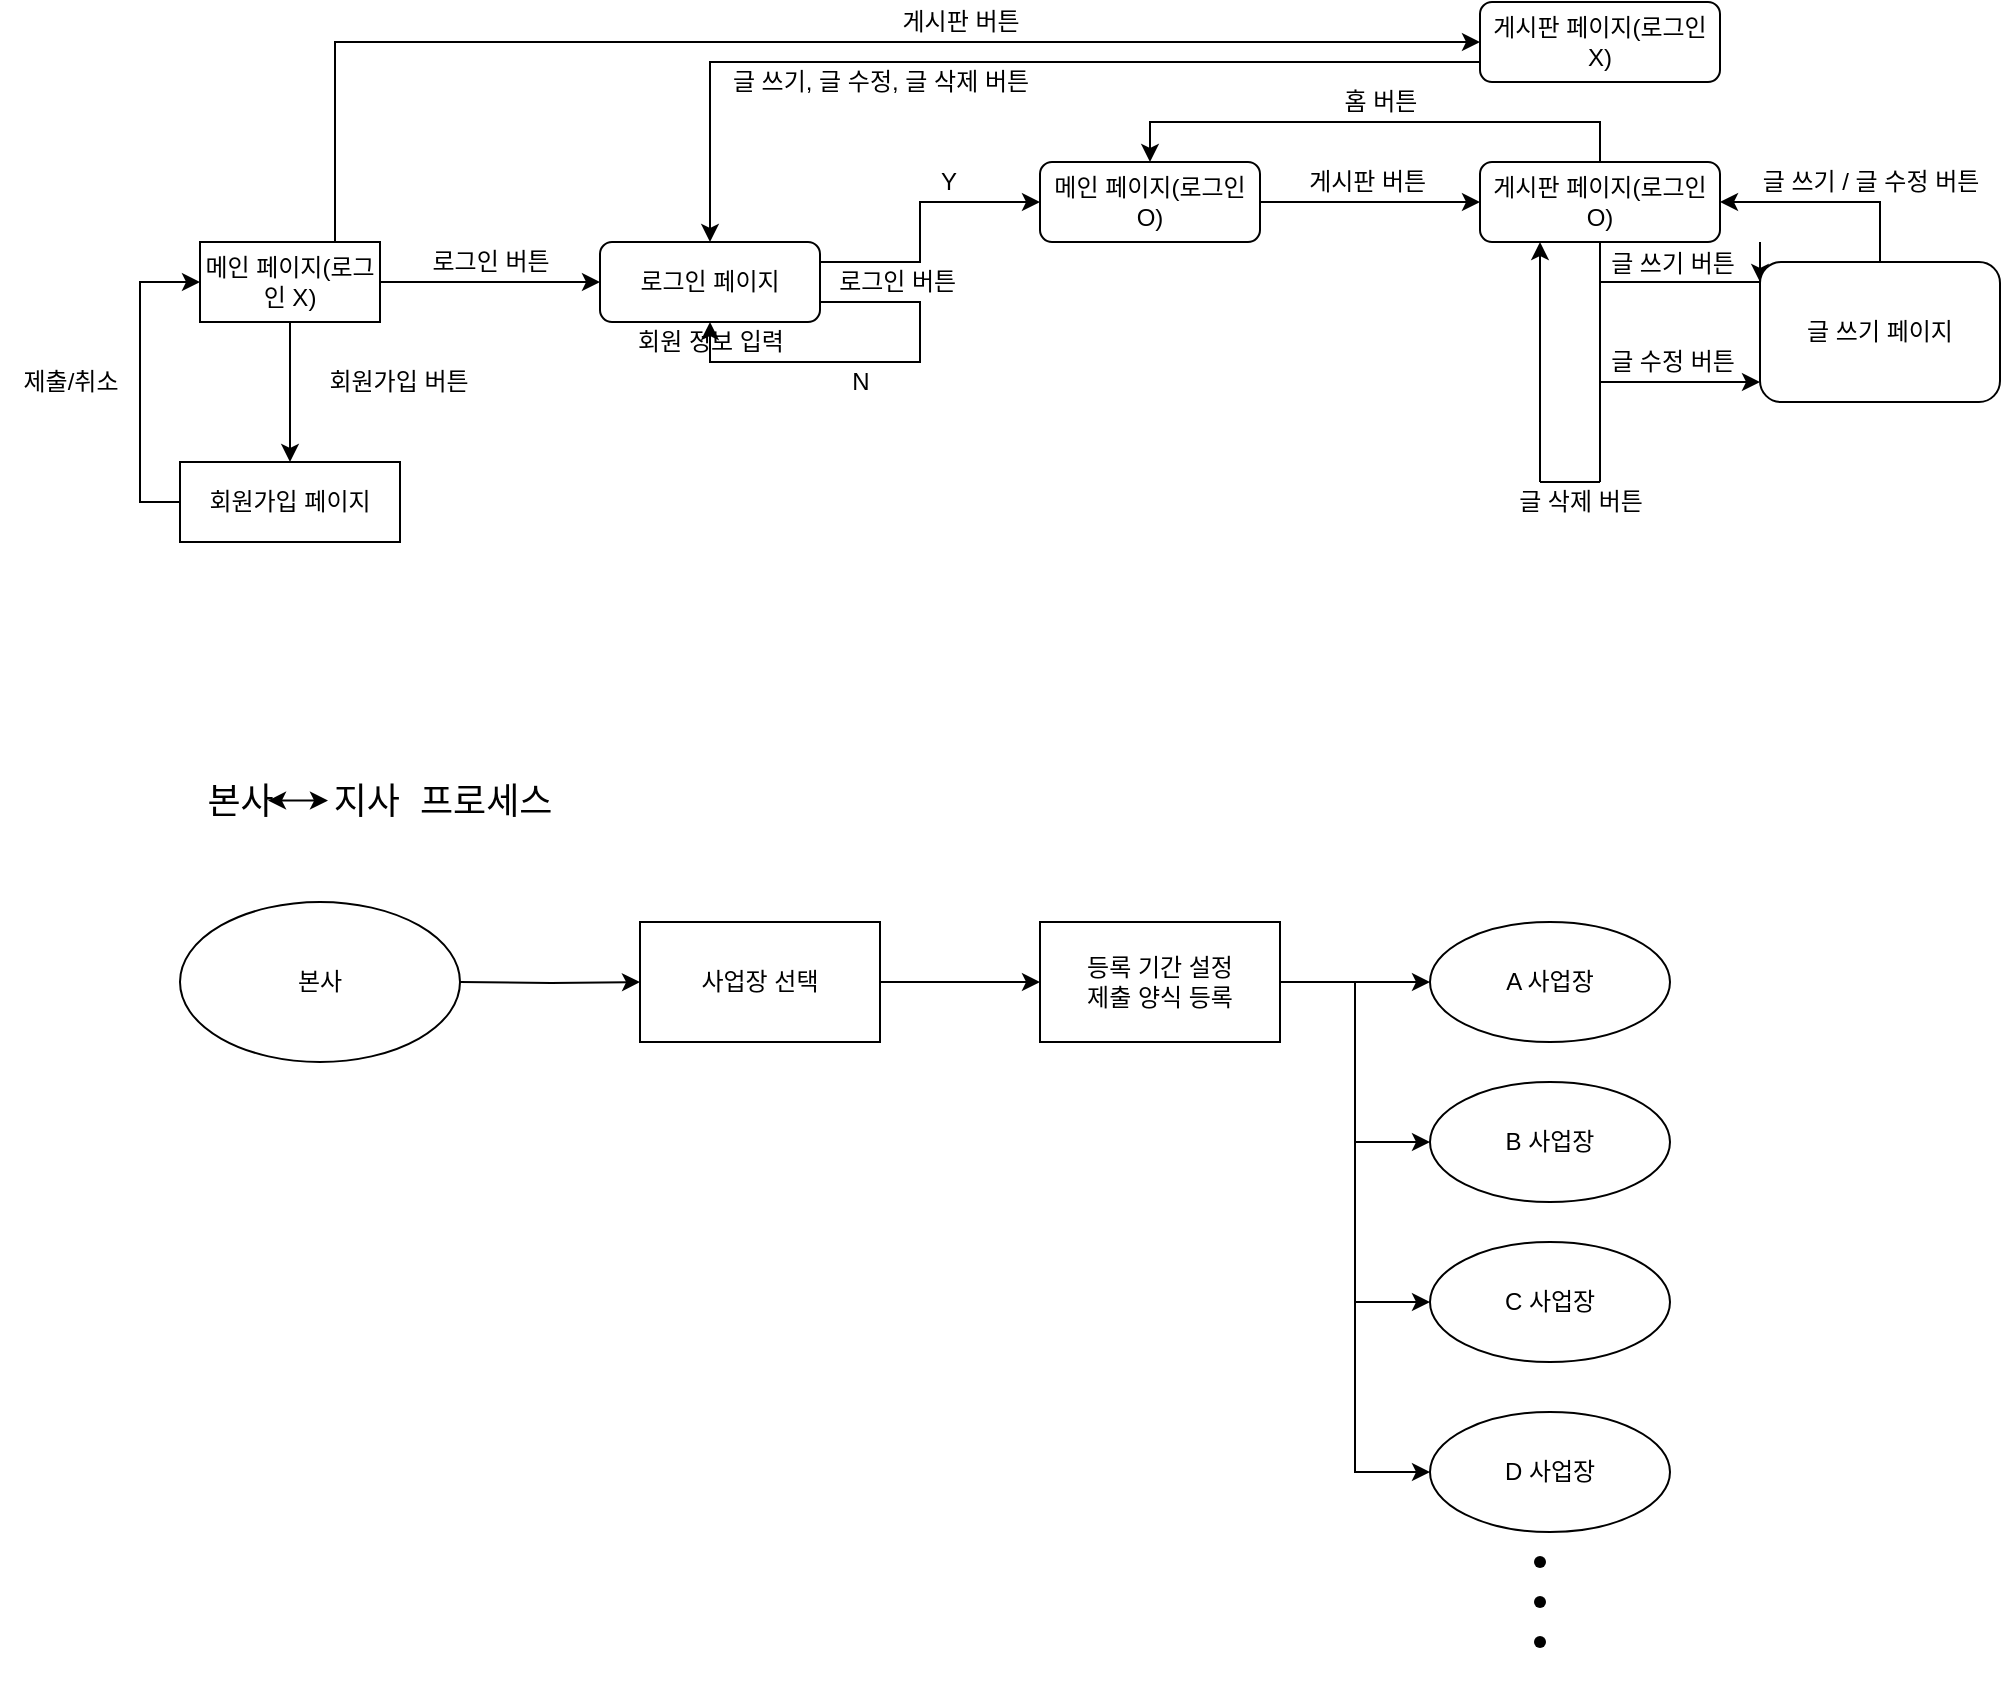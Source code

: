 <mxfile version="15.9.6" type="github">
  <diagram id="EH3msbrBh5q5FY1jK0Du" name="Page-1">
    <mxGraphModel dx="2653" dy="1950" grid="1" gridSize="10" guides="1" tooltips="1" connect="1" arrows="1" fold="1" page="1" pageScale="1" pageWidth="827" pageHeight="1169" math="0" shadow="0">
      <root>
        <mxCell id="0" />
        <mxCell id="1" parent="0" />
        <mxCell id="LaMB57XvXJdHoyUf_VVx-10" value="" style="edgeStyle=orthogonalEdgeStyle;rounded=0;orthogonalLoop=1;jettySize=auto;html=1;" parent="1" source="LaMB57XvXJdHoyUf_VVx-2" target="LaMB57XvXJdHoyUf_VVx-9" edge="1">
          <mxGeometry relative="1" as="geometry" />
        </mxCell>
        <mxCell id="SGr0XQBl3OwgbN3nPRdX-8" style="edgeStyle=orthogonalEdgeStyle;rounded=0;orthogonalLoop=1;jettySize=auto;html=1;exitX=0.75;exitY=0;exitDx=0;exitDy=0;entryX=0;entryY=0.5;entryDx=0;entryDy=0;" edge="1" parent="1" source="LaMB57XvXJdHoyUf_VVx-2" target="SGr0XQBl3OwgbN3nPRdX-7">
          <mxGeometry relative="1" as="geometry" />
        </mxCell>
        <mxCell id="LaMB57XvXJdHoyUf_VVx-2" value="메인 페이지(로그인 X)" style="rounded=0;whiteSpace=wrap;html=1;" parent="1" vertex="1">
          <mxGeometry x="10" y="50" width="90" height="40" as="geometry" />
        </mxCell>
        <mxCell id="LaMB57XvXJdHoyUf_VVx-3" value="" style="endArrow=classic;html=1;rounded=0;entryX=0;entryY=0.5;entryDx=0;entryDy=0;" parent="1" target="LaMB57XvXJdHoyUf_VVx-6" edge="1">
          <mxGeometry width="50" height="50" relative="1" as="geometry">
            <mxPoint x="100" y="70" as="sourcePoint" />
            <mxPoint x="180" y="70" as="targetPoint" />
            <Array as="points" />
          </mxGeometry>
        </mxCell>
        <mxCell id="LaMB57XvXJdHoyUf_VVx-5" value="로그인 버튼" style="text;html=1;align=center;verticalAlign=middle;resizable=0;points=[];autosize=1;strokeColor=none;fillColor=none;" parent="1" vertex="1">
          <mxGeometry x="115" y="50" width="80" height="20" as="geometry" />
        </mxCell>
        <mxCell id="LaMB57XvXJdHoyUf_VVx-19" value="" style="edgeStyle=orthogonalEdgeStyle;rounded=0;orthogonalLoop=1;jettySize=auto;html=1;" parent="1" source="LaMB57XvXJdHoyUf_VVx-6" target="LaMB57XvXJdHoyUf_VVx-18" edge="1">
          <mxGeometry relative="1" as="geometry">
            <Array as="points">
              <mxPoint x="370" y="60" />
              <mxPoint x="370" y="30" />
            </Array>
          </mxGeometry>
        </mxCell>
        <mxCell id="LaMB57XvXJdHoyUf_VVx-6" value="로그인 페이지" style="rounded=1;whiteSpace=wrap;html=1;" parent="1" vertex="1">
          <mxGeometry x="210" y="50" width="110" height="40" as="geometry" />
        </mxCell>
        <mxCell id="M4ED3lmORWMHatyZqBaW-10" style="edgeStyle=orthogonalEdgeStyle;rounded=0;orthogonalLoop=1;jettySize=auto;html=1;exitX=0;exitY=0.5;exitDx=0;exitDy=0;entryX=0;entryY=0.5;entryDx=0;entryDy=0;" parent="1" source="LaMB57XvXJdHoyUf_VVx-9" target="LaMB57XvXJdHoyUf_VVx-2" edge="1">
          <mxGeometry relative="1" as="geometry" />
        </mxCell>
        <mxCell id="LaMB57XvXJdHoyUf_VVx-9" value="회원가입 페이지" style="whiteSpace=wrap;html=1;rounded=0;" parent="1" vertex="1">
          <mxGeometry y="160" width="110" height="40" as="geometry" />
        </mxCell>
        <mxCell id="M4ED3lmORWMHatyZqBaW-13" value="" style="edgeStyle=orthogonalEdgeStyle;rounded=0;orthogonalLoop=1;jettySize=auto;html=1;" parent="1" source="LaMB57XvXJdHoyUf_VVx-18" target="M4ED3lmORWMHatyZqBaW-12" edge="1">
          <mxGeometry relative="1" as="geometry" />
        </mxCell>
        <mxCell id="LaMB57XvXJdHoyUf_VVx-18" value="메인 페이지(로그인 O)" style="rounded=1;whiteSpace=wrap;html=1;" parent="1" vertex="1">
          <mxGeometry x="430" y="10" width="110" height="40" as="geometry" />
        </mxCell>
        <mxCell id="LaMB57XvXJdHoyUf_VVx-20" value="로그인 버튼&amp;nbsp;" style="text;html=1;align=center;verticalAlign=middle;resizable=0;points=[];autosize=1;strokeColor=none;fillColor=none;" parent="1" vertex="1">
          <mxGeometry x="320" y="60" width="80" height="20" as="geometry" />
        </mxCell>
        <mxCell id="LaMB57XvXJdHoyUf_VVx-31" value="회원 정보 입력" style="text;html=1;align=center;verticalAlign=middle;resizable=0;points=[];autosize=1;strokeColor=none;fillColor=none;" parent="1" vertex="1">
          <mxGeometry x="220" y="90" width="90" height="20" as="geometry" />
        </mxCell>
        <mxCell id="LaMB57XvXJdHoyUf_VVx-37" value="Y" style="text;html=1;align=center;verticalAlign=middle;resizable=0;points=[];autosize=1;strokeColor=none;fillColor=none;" parent="1" vertex="1">
          <mxGeometry x="374" y="10" width="20" height="20" as="geometry" />
        </mxCell>
        <mxCell id="M4ED3lmORWMHatyZqBaW-8" value="회원가입 버튼" style="text;html=1;align=center;verticalAlign=middle;resizable=0;points=[];autosize=1;strokeColor=none;fillColor=none;" parent="1" vertex="1">
          <mxGeometry x="64" y="110" width="90" height="20" as="geometry" />
        </mxCell>
        <mxCell id="M4ED3lmORWMHatyZqBaW-11" value="제출/취소" style="text;html=1;align=center;verticalAlign=middle;resizable=0;points=[];autosize=1;strokeColor=none;fillColor=none;" parent="1" vertex="1">
          <mxGeometry x="-90" y="110" width="70" height="20" as="geometry" />
        </mxCell>
        <mxCell id="M4ED3lmORWMHatyZqBaW-15" style="edgeStyle=orthogonalEdgeStyle;rounded=0;orthogonalLoop=1;jettySize=auto;html=1;exitX=0.5;exitY=1;exitDx=0;exitDy=0;" parent="1" source="M4ED3lmORWMHatyZqBaW-12" edge="1">
          <mxGeometry relative="1" as="geometry">
            <mxPoint x="790" y="70" as="targetPoint" />
          </mxGeometry>
        </mxCell>
        <mxCell id="M4ED3lmORWMHatyZqBaW-16" style="edgeStyle=orthogonalEdgeStyle;rounded=0;orthogonalLoop=1;jettySize=auto;html=1;exitX=0.5;exitY=1;exitDx=0;exitDy=0;" parent="1" source="M4ED3lmORWMHatyZqBaW-12" edge="1">
          <mxGeometry relative="1" as="geometry">
            <mxPoint x="710" y="50" as="targetPoint" />
          </mxGeometry>
        </mxCell>
        <mxCell id="M4ED3lmORWMHatyZqBaW-38" style="edgeStyle=orthogonalEdgeStyle;rounded=0;orthogonalLoop=1;jettySize=auto;html=1;exitX=0.5;exitY=0;exitDx=0;exitDy=0;entryX=0.5;entryY=0;entryDx=0;entryDy=0;" parent="1" source="M4ED3lmORWMHatyZqBaW-12" target="LaMB57XvXJdHoyUf_VVx-18" edge="1">
          <mxGeometry relative="1" as="geometry" />
        </mxCell>
        <mxCell id="M4ED3lmORWMHatyZqBaW-12" value="게시판 페이지(로그인 O)" style="whiteSpace=wrap;html=1;rounded=1;" parent="1" vertex="1">
          <mxGeometry x="650" y="10" width="120" height="40" as="geometry" />
        </mxCell>
        <mxCell id="M4ED3lmORWMHatyZqBaW-14" value="게시판 버튼&amp;nbsp;" style="text;html=1;align=center;verticalAlign=middle;resizable=0;points=[];autosize=1;strokeColor=none;fillColor=none;" parent="1" vertex="1">
          <mxGeometry x="555" y="10" width="80" height="20" as="geometry" />
        </mxCell>
        <mxCell id="M4ED3lmORWMHatyZqBaW-17" value="" style="endArrow=none;html=1;rounded=0;" parent="1" edge="1">
          <mxGeometry width="50" height="50" relative="1" as="geometry">
            <mxPoint x="710" y="170" as="sourcePoint" />
            <mxPoint x="710" y="70" as="targetPoint" />
          </mxGeometry>
        </mxCell>
        <mxCell id="M4ED3lmORWMHatyZqBaW-18" value="글 쓰기 버튼" style="text;html=1;align=center;verticalAlign=middle;resizable=0;points=[];autosize=1;strokeColor=none;fillColor=none;" parent="1" vertex="1">
          <mxGeometry x="706" y="51" width="80" height="20" as="geometry" />
        </mxCell>
        <mxCell id="M4ED3lmORWMHatyZqBaW-19" value="" style="endArrow=classic;html=1;rounded=0;" parent="1" edge="1">
          <mxGeometry width="50" height="50" relative="1" as="geometry">
            <mxPoint x="710" y="120" as="sourcePoint" />
            <mxPoint x="790" y="120" as="targetPoint" />
            <Array as="points" />
          </mxGeometry>
        </mxCell>
        <mxCell id="M4ED3lmORWMHatyZqBaW-20" value="글 수정 버튼" style="text;html=1;align=center;verticalAlign=middle;resizable=0;points=[];autosize=1;strokeColor=none;fillColor=none;" parent="1" vertex="1">
          <mxGeometry x="706" y="100" width="80" height="20" as="geometry" />
        </mxCell>
        <mxCell id="M4ED3lmORWMHatyZqBaW-36" style="edgeStyle=orthogonalEdgeStyle;rounded=0;orthogonalLoop=1;jettySize=auto;html=1;exitX=0.5;exitY=0;exitDx=0;exitDy=0;entryX=1;entryY=0.5;entryDx=0;entryDy=0;" parent="1" source="M4ED3lmORWMHatyZqBaW-24" target="M4ED3lmORWMHatyZqBaW-12" edge="1">
          <mxGeometry relative="1" as="geometry" />
        </mxCell>
        <mxCell id="M4ED3lmORWMHatyZqBaW-24" value="글 쓰기 페이지" style="rounded=1;whiteSpace=wrap;html=1;" parent="1" vertex="1">
          <mxGeometry x="790" y="60" width="120" height="70" as="geometry" />
        </mxCell>
        <mxCell id="M4ED3lmORWMHatyZqBaW-28" value="" style="endArrow=none;html=1;rounded=0;startArrow=none;" parent="1" edge="1">
          <mxGeometry width="50" height="50" relative="1" as="geometry">
            <mxPoint x="680" y="170" as="sourcePoint" />
            <mxPoint x="710" y="170" as="targetPoint" />
            <Array as="points" />
          </mxGeometry>
        </mxCell>
        <mxCell id="M4ED3lmORWMHatyZqBaW-30" value="" style="endArrow=classic;html=1;rounded=0;entryX=0.25;entryY=1;entryDx=0;entryDy=0;" parent="1" target="M4ED3lmORWMHatyZqBaW-12" edge="1">
          <mxGeometry width="50" height="50" relative="1" as="geometry">
            <mxPoint x="680" y="170" as="sourcePoint" />
            <mxPoint x="730" y="120" as="targetPoint" />
            <Array as="points">
              <mxPoint x="680" y="150" />
              <mxPoint x="680" y="90" />
            </Array>
          </mxGeometry>
        </mxCell>
        <mxCell id="M4ED3lmORWMHatyZqBaW-31" value="글 삭제 버튼" style="text;html=1;align=center;verticalAlign=middle;resizable=0;points=[];autosize=1;strokeColor=none;fillColor=none;" parent="1" vertex="1">
          <mxGeometry x="660" y="170" width="80" height="20" as="geometry" />
        </mxCell>
        <mxCell id="M4ED3lmORWMHatyZqBaW-34" value="글 쓰기 / 글 수정 버튼" style="text;html=1;align=center;verticalAlign=middle;resizable=0;points=[];autosize=1;strokeColor=none;fillColor=none;" parent="1" vertex="1">
          <mxGeometry x="780" y="10" width="130" height="20" as="geometry" />
        </mxCell>
        <mxCell id="M4ED3lmORWMHatyZqBaW-39" value="홈 버튼" style="text;html=1;align=center;verticalAlign=middle;resizable=0;points=[];autosize=1;strokeColor=none;fillColor=none;" parent="1" vertex="1">
          <mxGeometry x="575" y="-30" width="50" height="20" as="geometry" />
        </mxCell>
        <mxCell id="SGr0XQBl3OwgbN3nPRdX-11" style="edgeStyle=orthogonalEdgeStyle;rounded=0;orthogonalLoop=1;jettySize=auto;html=1;exitX=0;exitY=0.75;exitDx=0;exitDy=0;entryX=0.5;entryY=0;entryDx=0;entryDy=0;" edge="1" parent="1" source="SGr0XQBl3OwgbN3nPRdX-7" target="LaMB57XvXJdHoyUf_VVx-6">
          <mxGeometry relative="1" as="geometry" />
        </mxCell>
        <mxCell id="SGr0XQBl3OwgbN3nPRdX-7" value="게시판 페이지(로그인 X)" style="whiteSpace=wrap;html=1;rounded=1;" vertex="1" parent="1">
          <mxGeometry x="650" y="-70" width="120" height="40" as="geometry" />
        </mxCell>
        <mxCell id="SGr0XQBl3OwgbN3nPRdX-9" value="게시판 버튼" style="text;html=1;align=center;verticalAlign=middle;resizable=0;points=[];autosize=1;strokeColor=none;fillColor=none;" vertex="1" parent="1">
          <mxGeometry x="350" y="-70" width="80" height="20" as="geometry" />
        </mxCell>
        <mxCell id="SGr0XQBl3OwgbN3nPRdX-12" value="글 쓰기, 글 수정, 글 삭제 버튼" style="text;html=1;align=center;verticalAlign=middle;resizable=0;points=[];autosize=1;strokeColor=none;fillColor=none;" vertex="1" parent="1">
          <mxGeometry x="265" y="-40" width="170" height="20" as="geometry" />
        </mxCell>
        <mxCell id="SGr0XQBl3OwgbN3nPRdX-13" style="edgeStyle=orthogonalEdgeStyle;rounded=0;orthogonalLoop=1;jettySize=auto;html=1;exitX=1;exitY=0.75;exitDx=0;exitDy=0;" edge="1" parent="1" source="LaMB57XvXJdHoyUf_VVx-6" target="LaMB57XvXJdHoyUf_VVx-6">
          <mxGeometry relative="1" as="geometry">
            <Array as="points">
              <mxPoint x="370" y="80" />
              <mxPoint x="370" y="110" />
              <mxPoint x="265" y="110" />
            </Array>
          </mxGeometry>
        </mxCell>
        <mxCell id="SGr0XQBl3OwgbN3nPRdX-14" value="N" style="text;html=1;align=center;verticalAlign=middle;resizable=0;points=[];autosize=1;strokeColor=none;fillColor=none;" vertex="1" parent="1">
          <mxGeometry x="330" y="110" width="20" height="20" as="geometry" />
        </mxCell>
        <mxCell id="SGr0XQBl3OwgbN3nPRdX-21" value="" style="edgeStyle=orthogonalEdgeStyle;rounded=0;orthogonalLoop=1;jettySize=auto;html=1;" edge="1" parent="1" target="SGr0XQBl3OwgbN3nPRdX-20">
          <mxGeometry relative="1" as="geometry">
            <mxPoint x="140" y="420" as="sourcePoint" />
          </mxGeometry>
        </mxCell>
        <mxCell id="SGr0XQBl3OwgbN3nPRdX-23" value="" style="edgeStyle=orthogonalEdgeStyle;rounded=0;orthogonalLoop=1;jettySize=auto;html=1;" edge="1" parent="1" source="SGr0XQBl3OwgbN3nPRdX-20" target="SGr0XQBl3OwgbN3nPRdX-22">
          <mxGeometry relative="1" as="geometry" />
        </mxCell>
        <mxCell id="SGr0XQBl3OwgbN3nPRdX-20" value="사업장 선택" style="whiteSpace=wrap;html=1;" vertex="1" parent="1">
          <mxGeometry x="230" y="390" width="120" height="60" as="geometry" />
        </mxCell>
        <mxCell id="SGr0XQBl3OwgbN3nPRdX-26" value="" style="edgeStyle=orthogonalEdgeStyle;rounded=0;orthogonalLoop=1;jettySize=auto;html=1;entryX=0;entryY=0.5;entryDx=0;entryDy=0;" edge="1" parent="1" source="SGr0XQBl3OwgbN3nPRdX-22" target="SGr0XQBl3OwgbN3nPRdX-25">
          <mxGeometry relative="1" as="geometry">
            <mxPoint x="630" y="420" as="targetPoint" />
          </mxGeometry>
        </mxCell>
        <mxCell id="SGr0XQBl3OwgbN3nPRdX-30" style="edgeStyle=orthogonalEdgeStyle;rounded=0;orthogonalLoop=1;jettySize=auto;html=1;exitX=1;exitY=0.5;exitDx=0;exitDy=0;entryX=0;entryY=0.5;entryDx=0;entryDy=0;" edge="1" parent="1" source="SGr0XQBl3OwgbN3nPRdX-22" target="SGr0XQBl3OwgbN3nPRdX-27">
          <mxGeometry relative="1" as="geometry" />
        </mxCell>
        <mxCell id="SGr0XQBl3OwgbN3nPRdX-31" style="edgeStyle=orthogonalEdgeStyle;rounded=0;orthogonalLoop=1;jettySize=auto;html=1;exitX=1;exitY=0.5;exitDx=0;exitDy=0;entryX=0;entryY=0.5;entryDx=0;entryDy=0;" edge="1" parent="1" source="SGr0XQBl3OwgbN3nPRdX-22" target="SGr0XQBl3OwgbN3nPRdX-28">
          <mxGeometry relative="1" as="geometry" />
        </mxCell>
        <mxCell id="SGr0XQBl3OwgbN3nPRdX-32" style="edgeStyle=orthogonalEdgeStyle;rounded=0;orthogonalLoop=1;jettySize=auto;html=1;exitX=1;exitY=0.5;exitDx=0;exitDy=0;entryX=0;entryY=0.5;entryDx=0;entryDy=0;" edge="1" parent="1" source="SGr0XQBl3OwgbN3nPRdX-22" target="SGr0XQBl3OwgbN3nPRdX-29">
          <mxGeometry relative="1" as="geometry" />
        </mxCell>
        <mxCell id="SGr0XQBl3OwgbN3nPRdX-22" value="등록 기간 설정&lt;br&gt;제출 양식 등록" style="whiteSpace=wrap;html=1;" vertex="1" parent="1">
          <mxGeometry x="430" y="390" width="120" height="60" as="geometry" />
        </mxCell>
        <mxCell id="SGr0XQBl3OwgbN3nPRdX-24" value="본사" style="ellipse;whiteSpace=wrap;html=1;" vertex="1" parent="1">
          <mxGeometry y="380" width="140" height="80" as="geometry" />
        </mxCell>
        <mxCell id="SGr0XQBl3OwgbN3nPRdX-25" value="A 사업장" style="ellipse;whiteSpace=wrap;html=1;" vertex="1" parent="1">
          <mxGeometry x="625" y="390" width="120" height="60" as="geometry" />
        </mxCell>
        <mxCell id="SGr0XQBl3OwgbN3nPRdX-27" value="B 사업장" style="ellipse;whiteSpace=wrap;html=1;" vertex="1" parent="1">
          <mxGeometry x="625" y="470" width="120" height="60" as="geometry" />
        </mxCell>
        <mxCell id="SGr0XQBl3OwgbN3nPRdX-28" value="C 사업장" style="ellipse;whiteSpace=wrap;html=1;" vertex="1" parent="1">
          <mxGeometry x="625" y="550" width="120" height="60" as="geometry" />
        </mxCell>
        <mxCell id="SGr0XQBl3OwgbN3nPRdX-29" value="D 사업장" style="ellipse;whiteSpace=wrap;html=1;" vertex="1" parent="1">
          <mxGeometry x="625" y="635" width="120" height="60" as="geometry" />
        </mxCell>
        <mxCell id="SGr0XQBl3OwgbN3nPRdX-35" value="" style="shape=waypoint;sketch=0;size=6;pointerEvents=1;points=[];fillColor=none;resizable=0;rotatable=0;perimeter=centerPerimeter;snapToPoint=1;" vertex="1" parent="1">
          <mxGeometry x="660" y="690" width="40" height="40" as="geometry" />
        </mxCell>
        <mxCell id="SGr0XQBl3OwgbN3nPRdX-36" value="" style="shape=waypoint;sketch=0;size=6;pointerEvents=1;points=[];fillColor=none;resizable=0;rotatable=0;perimeter=centerPerimeter;snapToPoint=1;" vertex="1" parent="1">
          <mxGeometry x="660" y="710" width="40" height="40" as="geometry" />
        </mxCell>
        <mxCell id="SGr0XQBl3OwgbN3nPRdX-39" value="" style="shape=waypoint;sketch=0;size=6;pointerEvents=1;points=[];fillColor=none;resizable=0;rotatable=0;perimeter=centerPerimeter;snapToPoint=1;" vertex="1" parent="1">
          <mxGeometry x="660" y="730" width="40" height="40" as="geometry" />
        </mxCell>
        <mxCell id="SGr0XQBl3OwgbN3nPRdX-41" value="&lt;font style=&quot;font-size: 18px&quot;&gt;본사&amp;nbsp; &amp;nbsp; &amp;nbsp; 지사&amp;nbsp; 프로세스&lt;/font&gt;" style="text;html=1;strokeColor=none;fillColor=none;align=center;verticalAlign=middle;whiteSpace=wrap;rounded=0;" vertex="1" parent="1">
          <mxGeometry y="300" width="200" height="60" as="geometry" />
        </mxCell>
        <mxCell id="SGr0XQBl3OwgbN3nPRdX-42" value="" style="endArrow=classic;startArrow=classic;html=1;rounded=0;fontSize=18;" edge="1" parent="1">
          <mxGeometry width="50" height="50" relative="1" as="geometry">
            <mxPoint x="44" y="329.29" as="sourcePoint" />
            <mxPoint x="74" y="329.29" as="targetPoint" />
            <Array as="points" />
          </mxGeometry>
        </mxCell>
      </root>
    </mxGraphModel>
  </diagram>
</mxfile>
